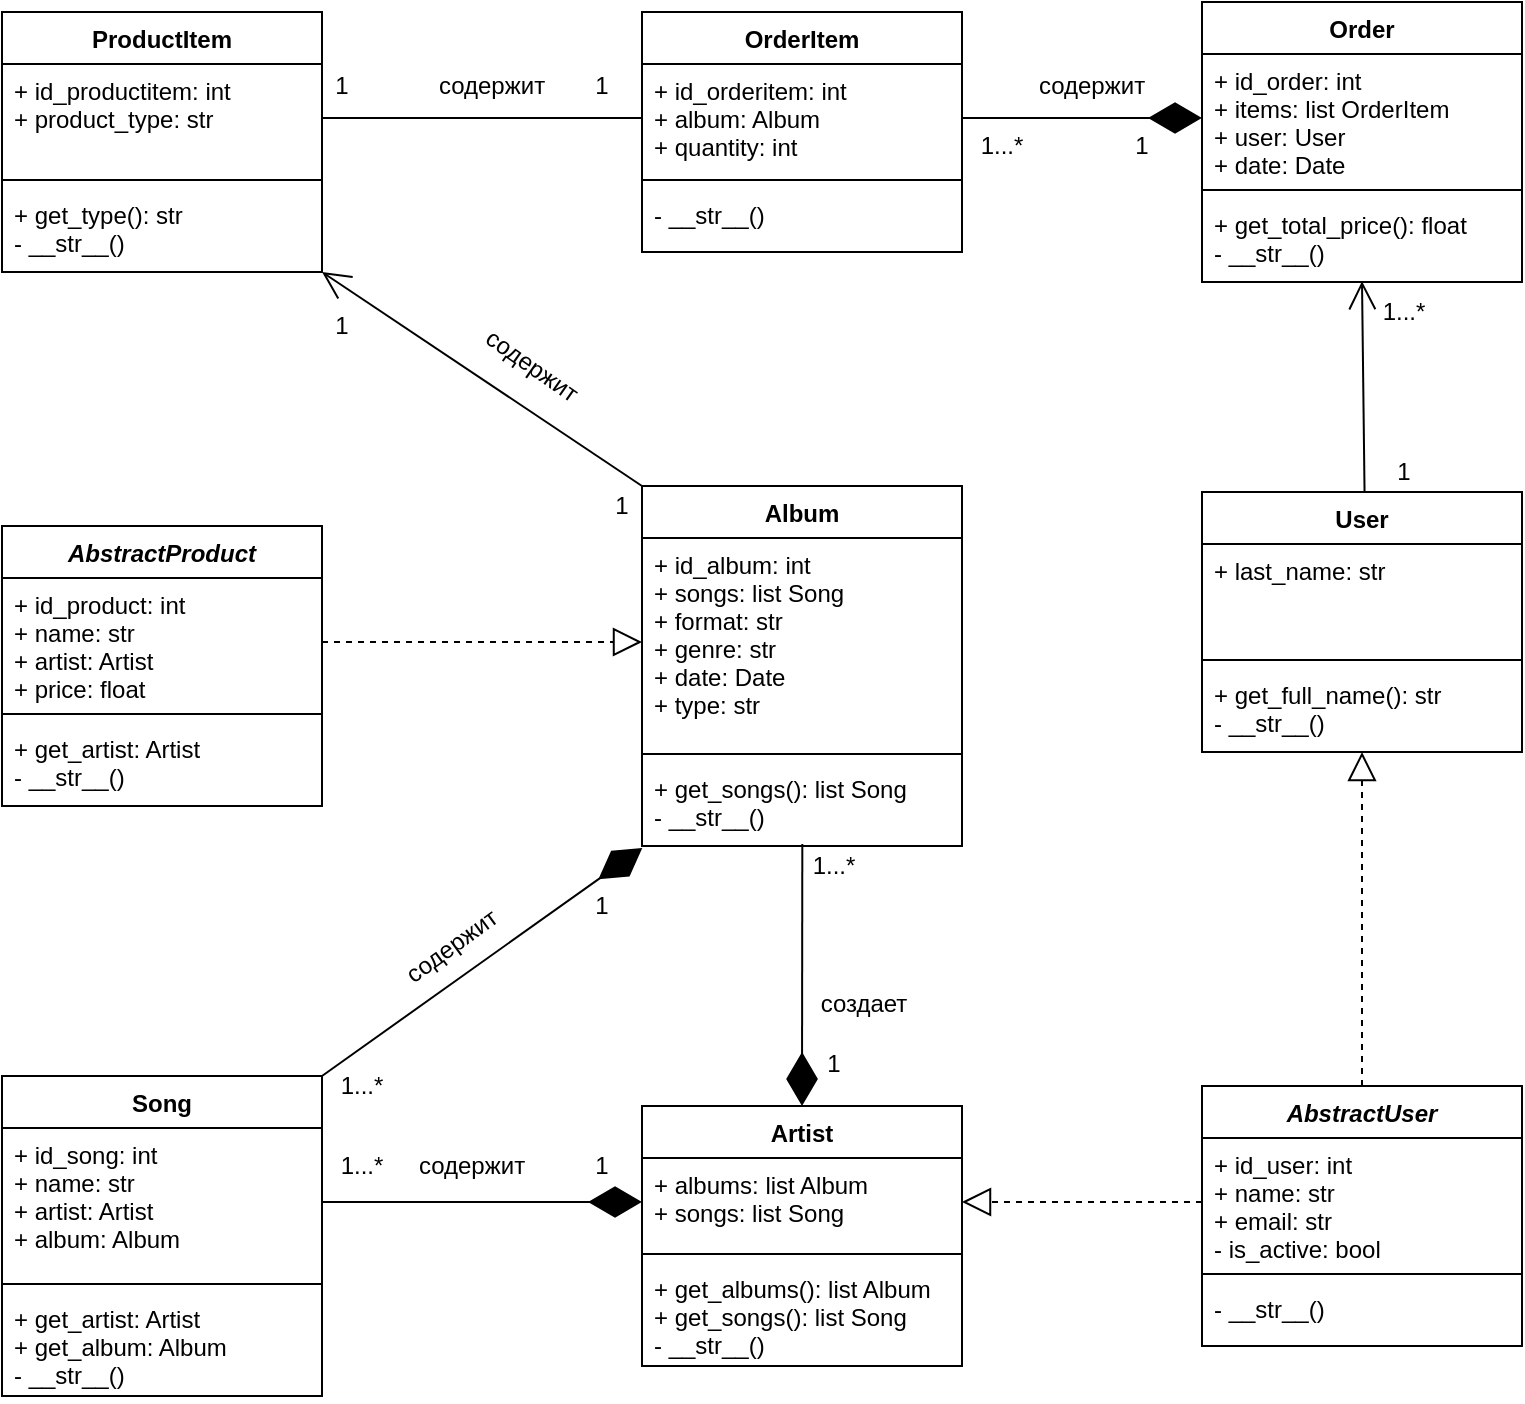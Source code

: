 <mxfile version="12.9.4" type="device"><diagram id="lsm8tEh0_lLBgRJMcDhx" name="Page-1"><mxGraphModel dx="1038" dy="580" grid="1" gridSize="10" guides="1" tooltips="1" connect="1" arrows="1" fold="1" page="1" pageScale="1" pageWidth="850" pageHeight="1100" background="#ffffff" math="0" shadow="0"><root><mxCell id="0"/><mxCell id="1" parent="0"/><mxCell id="6mPRQthE6Hhmmd9EGF_O-106" value="" style="endArrow=diamondThin;endFill=1;endSize=24;html=1;entryX=0.5;entryY=0;entryDx=0;entryDy=0;exitX=0.501;exitY=0.976;exitDx=0;exitDy=0;exitPerimeter=0;" parent="1" source="5gACOZi66-htE4yMf_yn-7" target="6mPRQthE6Hhmmd9EGF_O-11" edge="1"><mxGeometry width="160" relative="1" as="geometry"><mxPoint x="440" y="624" as="sourcePoint"/><mxPoint x="580" y="590" as="targetPoint"/></mxGeometry></mxCell><mxCell id="6mPRQthE6Hhmmd9EGF_O-107" value="1" style="text;html=1;strokeColor=none;fillColor=none;align=center;verticalAlign=middle;whiteSpace=wrap;rounded=0;" parent="1" vertex="1"><mxGeometry x="446" y="699" width="20" height="20" as="geometry"/></mxCell><mxCell id="6mPRQthE6Hhmmd9EGF_O-108" value="1...*" style="text;html=1;strokeColor=none;fillColor=none;align=center;verticalAlign=middle;whiteSpace=wrap;rounded=0;" parent="1" vertex="1"><mxGeometry x="446" y="600" width="20" height="20" as="geometry"/></mxCell><mxCell id="6mPRQthE6Hhmmd9EGF_O-109" value="создает" style="text;html=1;strokeColor=none;fillColor=none;align=center;verticalAlign=middle;whiteSpace=wrap;rounded=0;" parent="1" vertex="1"><mxGeometry x="446" y="669" width="50" height="20" as="geometry"/></mxCell><mxCell id="6mPRQthE6Hhmmd9EGF_O-119" value="" style="endArrow=open;endFill=1;endSize=12;html=1;entryX=1;entryY=1;entryDx=0;entryDy=0;exitX=0;exitY=0;exitDx=0;exitDy=0;" parent="1" source="5gACOZi66-htE4yMf_yn-4" target="6mPRQthE6Hhmmd9EGF_O-85" edge="1"><mxGeometry width="160" relative="1" as="geometry"><mxPoint x="360" y="243" as="sourcePoint"/><mxPoint x="440" y="280" as="targetPoint"/></mxGeometry></mxCell><mxCell id="6mPRQthE6Hhmmd9EGF_O-120" value="содержит" style="text;html=1;strokeColor=none;fillColor=none;align=center;verticalAlign=middle;whiteSpace=wrap;rounded=0;rotation=35;" parent="1" vertex="1"><mxGeometry x="280" y="350" width="50" height="20" as="geometry"/></mxCell><mxCell id="6mPRQthE6Hhmmd9EGF_O-121" value="1" style="text;html=1;strokeColor=none;fillColor=none;align=center;verticalAlign=middle;whiteSpace=wrap;rounded=0;" parent="1" vertex="1"><mxGeometry x="200" y="330" width="20" height="20" as="geometry"/></mxCell><mxCell id="6mPRQthE6Hhmmd9EGF_O-122" value="1" style="text;html=1;strokeColor=none;fillColor=none;align=center;verticalAlign=middle;whiteSpace=wrap;rounded=0;" parent="1" vertex="1"><mxGeometry x="340" y="420" width="20" height="20" as="geometry"/></mxCell><mxCell id="6mPRQthE6Hhmmd9EGF_O-129" value="содержит" style="text;html=1;strokeColor=none;fillColor=none;align=center;verticalAlign=middle;whiteSpace=wrap;rounded=0;" parent="1" vertex="1"><mxGeometry x="260" y="210" width="50" height="20" as="geometry"/></mxCell><mxCell id="6mPRQthE6Hhmmd9EGF_O-130" value="1" style="text;html=1;strokeColor=none;fillColor=none;align=center;verticalAlign=middle;whiteSpace=wrap;rounded=0;" parent="1" vertex="1"><mxGeometry x="330" y="210" width="20" height="20" as="geometry"/></mxCell><mxCell id="6mPRQthE6Hhmmd9EGF_O-131" value="1" style="text;html=1;strokeColor=none;fillColor=none;align=center;verticalAlign=middle;whiteSpace=wrap;rounded=0;" parent="1" vertex="1"><mxGeometry x="200" y="210" width="20" height="20" as="geometry"/></mxCell><mxCell id="6mPRQthE6Hhmmd9EGF_O-134" value="" style="endArrow=diamondThin;endFill=1;endSize=24;html=1;entryX=0;entryY=0.5;entryDx=0;entryDy=0;exitX=1;exitY=0.5;exitDx=0;exitDy=0;" parent="1" source="6mPRQthE6Hhmmd9EGF_O-59" target="6mPRQthE6Hhmmd9EGF_O-51" edge="1"><mxGeometry width="160" relative="1" as="geometry"><mxPoint x="540" y="260" as="sourcePoint"/><mxPoint x="620" y="200" as="targetPoint"/></mxGeometry></mxCell><mxCell id="6mPRQthE6Hhmmd9EGF_O-135" value="1...*" style="text;html=1;strokeColor=none;fillColor=none;align=center;verticalAlign=middle;whiteSpace=wrap;rounded=0;" parent="1" vertex="1"><mxGeometry x="530" y="240" width="20" height="20" as="geometry"/></mxCell><mxCell id="6mPRQthE6Hhmmd9EGF_O-136" value="содержит" style="text;html=1;strokeColor=none;fillColor=none;align=center;verticalAlign=middle;whiteSpace=wrap;rounded=0;" parent="1" vertex="1"><mxGeometry x="560" y="210" width="50" height="20" as="geometry"/></mxCell><mxCell id="6mPRQthE6Hhmmd9EGF_O-137" value="1" style="text;html=1;strokeColor=none;fillColor=none;align=center;verticalAlign=middle;whiteSpace=wrap;rounded=0;" parent="1" vertex="1"><mxGeometry x="600" y="240" width="20" height="20" as="geometry"/></mxCell><mxCell id="6mPRQthE6Hhmmd9EGF_O-139" value="1...*" style="text;html=1;strokeColor=none;fillColor=none;align=center;verticalAlign=middle;whiteSpace=wrap;rounded=0;" parent="1" vertex="1"><mxGeometry x="731.28" y="323" width="20" height="20" as="geometry"/></mxCell><mxCell id="6mPRQthE6Hhmmd9EGF_O-140" value="1" style="text;html=1;strokeColor=none;fillColor=none;align=center;verticalAlign=middle;whiteSpace=wrap;rounded=0;" parent="1" vertex="1"><mxGeometry x="731.28" y="403" width="20" height="20" as="geometry"/></mxCell><mxCell id="6mPRQthE6Hhmmd9EGF_O-141" value="" style="endArrow=open;endFill=1;endSize=12;html=1;exitX=0.5;exitY=0;exitDx=0;exitDy=0;entryX=0.5;entryY=0.99;entryDx=0;entryDy=0;entryPerimeter=0;" parent="1" target="6mPRQthE6Hhmmd9EGF_O-53" edge="1"><mxGeometry width="160" relative="1" as="geometry"><mxPoint x="721.28" y="423" as="sourcePoint"/><mxPoint x="720" y="334.088" as="targetPoint"/></mxGeometry></mxCell><mxCell id="5gACOZi66-htE4yMf_yn-13" value="" style="endArrow=diamondThin;endFill=1;endSize=24;html=1;exitX=1;exitY=0;exitDx=0;exitDy=0;entryX=0.001;entryY=1.023;entryDx=0;entryDy=0;entryPerimeter=0;" parent="1" source="5gACOZi66-htE4yMf_yn-9" target="5gACOZi66-htE4yMf_yn-7" edge="1"><mxGeometry width="160" relative="1" as="geometry"><mxPoint x="390" y="300" as="sourcePoint"/><mxPoint x="530" y="360" as="targetPoint"/></mxGeometry></mxCell><mxCell id="5gACOZi66-htE4yMf_yn-14" value="1" style="text;html=1;strokeColor=none;fillColor=none;align=center;verticalAlign=middle;whiteSpace=wrap;rounded=0;" parent="1" vertex="1"><mxGeometry x="330" y="620" width="20" height="20" as="geometry"/></mxCell><mxCell id="5gACOZi66-htE4yMf_yn-15" value="содержит" style="text;html=1;strokeColor=none;fillColor=none;align=center;verticalAlign=middle;whiteSpace=wrap;rounded=0;rotation=-36;" parent="1" vertex="1"><mxGeometry x="240" y="640" width="50" height="20" as="geometry"/></mxCell><mxCell id="5gACOZi66-htE4yMf_yn-16" value="1...*" style="text;html=1;strokeColor=none;fillColor=none;align=center;verticalAlign=middle;whiteSpace=wrap;rounded=0;" parent="1" vertex="1"><mxGeometry x="210" y="710" width="20" height="20" as="geometry"/></mxCell><mxCell id="5gACOZi66-htE4yMf_yn-22" value="" style="endArrow=diamondThin;endFill=1;endSize=24;html=1;exitX=1;exitY=0.5;exitDx=0;exitDy=0;entryX=0;entryY=0.5;entryDx=0;entryDy=0;" parent="1" source="5gACOZi66-htE4yMf_yn-10" target="6mPRQthE6Hhmmd9EGF_O-12" edge="1"><mxGeometry width="160" relative="1" as="geometry"><mxPoint x="390" y="300" as="sourcePoint"/><mxPoint x="530" y="360" as="targetPoint"/></mxGeometry></mxCell><mxCell id="5gACOZi66-htE4yMf_yn-23" value="1" style="text;html=1;strokeColor=none;fillColor=none;align=center;verticalAlign=middle;whiteSpace=wrap;rounded=0;" parent="1" vertex="1"><mxGeometry x="330" y="750" width="20" height="20" as="geometry"/></mxCell><mxCell id="5gACOZi66-htE4yMf_yn-24" value="1...*" style="text;html=1;strokeColor=none;fillColor=none;align=center;verticalAlign=middle;whiteSpace=wrap;rounded=0;" parent="1" vertex="1"><mxGeometry x="210" y="750" width="20" height="20" as="geometry"/></mxCell><mxCell id="5gACOZi66-htE4yMf_yn-25" value="содержит" style="text;html=1;strokeColor=none;fillColor=none;align=center;verticalAlign=middle;whiteSpace=wrap;rounded=0;rotation=0;" parent="1" vertex="1"><mxGeometry x="250" y="750" width="50" height="20" as="geometry"/></mxCell><mxCell id="6mPRQthE6Hhmmd9EGF_O-50" value="Order" style="swimlane;fontStyle=1;align=center;verticalAlign=top;childLayout=stackLayout;horizontal=1;startSize=26;horizontalStack=0;resizeParent=1;resizeParentMax=0;resizeLast=0;collapsible=1;marginBottom=0;" parent="1" vertex="1"><mxGeometry x="640" y="178" width="160" height="140" as="geometry"><mxRectangle x="465" y="200" width="70" height="26" as="alternateBounds"/></mxGeometry></mxCell><mxCell id="6mPRQthE6Hhmmd9EGF_O-51" value="+ id_order: int&#10;+ items: list OrderItem&#10;+ user: User&#10;+ date: Date&#10;&#10;" style="text;strokeColor=none;fillColor=none;align=left;verticalAlign=top;spacingLeft=4;spacingRight=4;overflow=hidden;rotatable=0;points=[[0,0.5],[1,0.5]];portConstraint=eastwest;" parent="6mPRQthE6Hhmmd9EGF_O-50" vertex="1"><mxGeometry y="26" width="160" height="64" as="geometry"/></mxCell><mxCell id="6mPRQthE6Hhmmd9EGF_O-52" value="" style="line;strokeWidth=1;fillColor=none;align=left;verticalAlign=middle;spacingTop=-1;spacingLeft=3;spacingRight=3;rotatable=0;labelPosition=right;points=[];portConstraint=eastwest;" parent="6mPRQthE6Hhmmd9EGF_O-50" vertex="1"><mxGeometry y="90" width="160" height="8" as="geometry"/></mxCell><mxCell id="6mPRQthE6Hhmmd9EGF_O-53" value="+ get_total_price(): float&#10;- __str__()" style="text;strokeColor=none;fillColor=none;align=left;verticalAlign=top;spacingLeft=4;spacingRight=4;overflow=hidden;rotatable=0;points=[[0,0.5],[1,0.5]];portConstraint=eastwest;" parent="6mPRQthE6Hhmmd9EGF_O-50" vertex="1"><mxGeometry y="98" width="160" height="42" as="geometry"/></mxCell><mxCell id="6mPRQthE6Hhmmd9EGF_O-85" value="ProductItem" style="swimlane;fontStyle=1;align=center;verticalAlign=top;childLayout=stackLayout;horizontal=1;startSize=26;horizontalStack=0;resizeParent=1;resizeParentMax=0;resizeLast=0;collapsible=1;marginBottom=0;" parent="1" vertex="1"><mxGeometry x="40" y="183" width="160" height="130" as="geometry"><mxRectangle x="465" y="390" width="90" height="26" as="alternateBounds"/></mxGeometry></mxCell><mxCell id="6mPRQthE6Hhmmd9EGF_O-86" value="+ id_productitem: int&#10;+ product_type: str" style="text;strokeColor=none;fillColor=none;align=left;verticalAlign=top;spacingLeft=4;spacingRight=4;overflow=hidden;rotatable=0;points=[[0,0.5],[1,0.5]];portConstraint=eastwest;" parent="6mPRQthE6Hhmmd9EGF_O-85" vertex="1"><mxGeometry y="26" width="160" height="54" as="geometry"/></mxCell><mxCell id="6mPRQthE6Hhmmd9EGF_O-87" value="" style="line;strokeWidth=1;fillColor=none;align=left;verticalAlign=middle;spacingTop=-1;spacingLeft=3;spacingRight=3;rotatable=0;labelPosition=right;points=[];portConstraint=eastwest;" parent="6mPRQthE6Hhmmd9EGF_O-85" vertex="1"><mxGeometry y="80" width="160" height="8" as="geometry"/></mxCell><mxCell id="6mPRQthE6Hhmmd9EGF_O-88" value="+ get_type(): str&#10;- __str__()" style="text;strokeColor=none;fillColor=none;align=left;verticalAlign=top;spacingLeft=4;spacingRight=4;overflow=hidden;rotatable=0;points=[[0,0.5],[1,0.5]];portConstraint=eastwest;" parent="6mPRQthE6Hhmmd9EGF_O-85" vertex="1"><mxGeometry y="88" width="160" height="42" as="geometry"/></mxCell><mxCell id="6mPRQthE6Hhmmd9EGF_O-11" value="Artist" style="swimlane;fontStyle=1;align=center;verticalAlign=top;childLayout=stackLayout;horizontal=1;startSize=26;horizontalStack=0;resizeParent=1;resizeParentMax=0;resizeLast=0;collapsible=1;marginBottom=0;" parent="1" vertex="1"><mxGeometry x="360" y="730" width="160" height="130" as="geometry"><mxRectangle x="220" y="760" width="60" height="26" as="alternateBounds"/></mxGeometry></mxCell><mxCell id="6mPRQthE6Hhmmd9EGF_O-12" value="+ albums: list Album&#10;+ songs: list Song&#10;" style="text;strokeColor=none;fillColor=none;align=left;verticalAlign=top;spacingLeft=4;spacingRight=4;overflow=hidden;rotatable=0;points=[[0,0.5],[1,0.5]];portConstraint=eastwest;" parent="6mPRQthE6Hhmmd9EGF_O-11" vertex="1"><mxGeometry y="26" width="160" height="44" as="geometry"/></mxCell><mxCell id="6mPRQthE6Hhmmd9EGF_O-13" value="" style="line;strokeWidth=1;fillColor=none;align=left;verticalAlign=middle;spacingTop=-1;spacingLeft=3;spacingRight=3;rotatable=0;labelPosition=right;points=[];portConstraint=eastwest;" parent="6mPRQthE6Hhmmd9EGF_O-11" vertex="1"><mxGeometry y="70" width="160" height="8" as="geometry"/></mxCell><mxCell id="6mPRQthE6Hhmmd9EGF_O-14" value="+ get_albums(): list Album&#10;+ get_songs(): list Song&#10;- __str__()" style="text;strokeColor=none;fillColor=none;align=left;verticalAlign=top;spacingLeft=4;spacingRight=4;overflow=hidden;rotatable=0;points=[[0,0.5],[1,0.5]];portConstraint=eastwest;" parent="6mPRQthE6Hhmmd9EGF_O-11" vertex="1"><mxGeometry y="78" width="160" height="52" as="geometry"/></mxCell><mxCell id="5gACOZi66-htE4yMf_yn-4" value="Album" style="swimlane;fontStyle=1;align=center;verticalAlign=top;childLayout=stackLayout;horizontal=1;startSize=26;horizontalStack=0;resizeParent=1;resizeParentMax=0;resizeLast=0;collapsible=1;marginBottom=0;" parent="1" vertex="1"><mxGeometry x="360" y="420" width="160" height="180" as="geometry"><mxRectangle x="220" y="340" width="70" height="26" as="alternateBounds"/></mxGeometry></mxCell><mxCell id="5gACOZi66-htE4yMf_yn-5" value="+ id_album: int&#10;+ songs: list Song&#10;+ format: str&#10;+ genre: str&#10;+ date: Date&#10;+ type: str&#10;" style="text;strokeColor=none;fillColor=none;align=left;verticalAlign=top;spacingLeft=4;spacingRight=4;overflow=hidden;rotatable=0;points=[[0,0.5],[1,0.5]];portConstraint=eastwest;" parent="5gACOZi66-htE4yMf_yn-4" vertex="1"><mxGeometry y="26" width="160" height="104" as="geometry"/></mxCell><mxCell id="5gACOZi66-htE4yMf_yn-6" value="" style="line;strokeWidth=1;fillColor=none;align=left;verticalAlign=middle;spacingTop=-1;spacingLeft=3;spacingRight=3;rotatable=0;labelPosition=right;points=[];portConstraint=eastwest;" parent="5gACOZi66-htE4yMf_yn-4" vertex="1"><mxGeometry y="130" width="160" height="8" as="geometry"/></mxCell><mxCell id="5gACOZi66-htE4yMf_yn-7" value="+ get_songs(): list Song&#10;- __str__()" style="text;strokeColor=none;fillColor=none;align=left;verticalAlign=top;spacingLeft=4;spacingRight=4;overflow=hidden;rotatable=0;points=[[0,0.5],[1,0.5]];portConstraint=eastwest;" parent="5gACOZi66-htE4yMf_yn-4" vertex="1"><mxGeometry y="138" width="160" height="42" as="geometry"/></mxCell><mxCell id="5gACOZi66-htE4yMf_yn-9" value="Song" style="swimlane;fontStyle=1;align=center;verticalAlign=top;childLayout=stackLayout;horizontal=1;startSize=26;horizontalStack=0;resizeParent=1;resizeParentMax=0;resizeLast=0;collapsible=1;marginBottom=0;" parent="1" vertex="1"><mxGeometry x="40" y="715" width="160" height="160" as="geometry"><mxRectangle x="220" y="570" width="60" height="26" as="alternateBounds"/></mxGeometry></mxCell><mxCell id="5gACOZi66-htE4yMf_yn-10" value="+ id_song: int&#10;+ name: str&#10;+ artist: Artist&#10;+ album: Album&#10;" style="text;strokeColor=none;fillColor=none;align=left;verticalAlign=top;spacingLeft=4;spacingRight=4;overflow=hidden;rotatable=0;points=[[0,0.5],[1,0.5]];portConstraint=eastwest;" parent="5gACOZi66-htE4yMf_yn-9" vertex="1"><mxGeometry y="26" width="160" height="74" as="geometry"/></mxCell><mxCell id="5gACOZi66-htE4yMf_yn-11" value="" style="line;strokeWidth=1;fillColor=none;align=left;verticalAlign=middle;spacingTop=-1;spacingLeft=3;spacingRight=3;rotatable=0;labelPosition=right;points=[];portConstraint=eastwest;" parent="5gACOZi66-htE4yMf_yn-9" vertex="1"><mxGeometry y="100" width="160" height="8" as="geometry"/></mxCell><mxCell id="5gACOZi66-htE4yMf_yn-12" value="+ get_artist: Artist&#10;+ get_album: Album&#10;- __str__()" style="text;strokeColor=none;fillColor=none;align=left;verticalAlign=top;spacingLeft=4;spacingRight=4;overflow=hidden;rotatable=0;points=[[0,0.5],[1,0.5]];portConstraint=eastwest;" parent="5gACOZi66-htE4yMf_yn-9" vertex="1"><mxGeometry y="108" width="160" height="52" as="geometry"/></mxCell><mxCell id="6mPRQthE6Hhmmd9EGF_O-7" value="AbstractUser" style="swimlane;fontStyle=3;align=center;verticalAlign=top;childLayout=stackLayout;horizontal=1;startSize=26;horizontalStack=0;resizeParent=1;resizeParentMax=0;resizeLast=0;collapsible=1;marginBottom=0;" parent="1" vertex="1"><mxGeometry x="640" y="720" width="160" height="130" as="geometry"><mxRectangle x="465" y="760" width="110" height="26" as="alternateBounds"/></mxGeometry></mxCell><mxCell id="6mPRQthE6Hhmmd9EGF_O-8" value="+ id_user: int&#10;+ name: str&#10;+ email: str&#10;- is_active: bool&#10;" style="text;strokeColor=none;fillColor=none;align=left;verticalAlign=top;spacingLeft=4;spacingRight=4;overflow=hidden;rotatable=0;points=[[0,0.5],[1,0.5]];portConstraint=eastwest;" parent="6mPRQthE6Hhmmd9EGF_O-7" vertex="1"><mxGeometry y="26" width="160" height="64" as="geometry"/></mxCell><mxCell id="6mPRQthE6Hhmmd9EGF_O-9" value="" style="line;strokeWidth=1;fillColor=none;align=left;verticalAlign=middle;spacingTop=-1;spacingLeft=3;spacingRight=3;rotatable=0;labelPosition=right;points=[];portConstraint=eastwest;" parent="6mPRQthE6Hhmmd9EGF_O-7" vertex="1"><mxGeometry y="90" width="160" height="8" as="geometry"/></mxCell><mxCell id="6mPRQthE6Hhmmd9EGF_O-10" value="- __str__()" style="text;strokeColor=none;fillColor=none;align=left;verticalAlign=top;spacingLeft=4;spacingRight=4;overflow=hidden;rotatable=0;points=[[0,0.5],[1,0.5]];portConstraint=eastwest;" parent="6mPRQthE6Hhmmd9EGF_O-7" vertex="1"><mxGeometry y="98" width="160" height="32" as="geometry"/></mxCell><mxCell id="6mPRQthE6Hhmmd9EGF_O-76" value="User" style="swimlane;fontStyle=1;align=center;verticalAlign=top;childLayout=stackLayout;horizontal=1;startSize=26;horizontalStack=0;resizeParent=1;resizeParentMax=0;resizeLast=0;collapsible=1;marginBottom=0;" parent="1" vertex="1"><mxGeometry x="640" y="423" width="160" height="130" as="geometry"><mxRectangle x="465" y="570" width="60" height="26" as="alternateBounds"/></mxGeometry></mxCell><mxCell id="6mPRQthE6Hhmmd9EGF_O-77" value="+ last_name: str&#10;" style="text;strokeColor=none;fillColor=none;align=left;verticalAlign=top;spacingLeft=4;spacingRight=4;overflow=hidden;rotatable=0;points=[[0,0.5],[1,0.5]];portConstraint=eastwest;" parent="6mPRQthE6Hhmmd9EGF_O-76" vertex="1"><mxGeometry y="26" width="160" height="54" as="geometry"/></mxCell><mxCell id="6mPRQthE6Hhmmd9EGF_O-78" value="" style="line;strokeWidth=1;fillColor=none;align=left;verticalAlign=middle;spacingTop=-1;spacingLeft=3;spacingRight=3;rotatable=0;labelPosition=right;points=[];portConstraint=eastwest;" parent="6mPRQthE6Hhmmd9EGF_O-76" vertex="1"><mxGeometry y="80" width="160" height="8" as="geometry"/></mxCell><mxCell id="6mPRQthE6Hhmmd9EGF_O-79" value="+ get_full_name(): str&#10;- __str__()" style="text;strokeColor=none;fillColor=none;align=left;verticalAlign=top;spacingLeft=4;spacingRight=4;overflow=hidden;rotatable=0;points=[[0,0.5],[1,0.5]];portConstraint=eastwest;" parent="6mPRQthE6Hhmmd9EGF_O-76" vertex="1"><mxGeometry y="88" width="160" height="42" as="geometry"/></mxCell><mxCell id="6mPRQthE6Hhmmd9EGF_O-58" value="OrderItem" style="swimlane;fontStyle=1;align=center;verticalAlign=top;childLayout=stackLayout;horizontal=1;startSize=26;horizontalStack=0;resizeParent=1;resizeParentMax=0;resizeLast=0;collapsible=1;marginBottom=0;" parent="1" vertex="1"><mxGeometry x="360" y="183" width="160" height="120" as="geometry"><mxRectangle x="465" y="390" width="90" height="26" as="alternateBounds"/></mxGeometry></mxCell><mxCell id="6mPRQthE6Hhmmd9EGF_O-59" value="+ id_orderitem: int&#10;+ album: Album&#10;+ quantity: int&#10;" style="text;strokeColor=none;fillColor=none;align=left;verticalAlign=top;spacingLeft=4;spacingRight=4;overflow=hidden;rotatable=0;points=[[0,0.5],[1,0.5]];portConstraint=eastwest;" parent="6mPRQthE6Hhmmd9EGF_O-58" vertex="1"><mxGeometry y="26" width="160" height="54" as="geometry"/></mxCell><mxCell id="6mPRQthE6Hhmmd9EGF_O-60" value="" style="line;strokeWidth=1;fillColor=none;align=left;verticalAlign=middle;spacingTop=-1;spacingLeft=3;spacingRight=3;rotatable=0;labelPosition=right;points=[];portConstraint=eastwest;" parent="6mPRQthE6Hhmmd9EGF_O-58" vertex="1"><mxGeometry y="80" width="160" height="8" as="geometry"/></mxCell><mxCell id="6mPRQthE6Hhmmd9EGF_O-61" value="- __str__()" style="text;strokeColor=none;fillColor=none;align=left;verticalAlign=top;spacingLeft=4;spacingRight=4;overflow=hidden;rotatable=0;points=[[0,0.5],[1,0.5]];portConstraint=eastwest;" parent="6mPRQthE6Hhmmd9EGF_O-58" vertex="1"><mxGeometry y="88" width="160" height="32" as="geometry"/></mxCell><mxCell id="5gACOZi66-htE4yMf_yn-32" value="AbstractProduct" style="swimlane;fontStyle=3;align=center;verticalAlign=top;childLayout=stackLayout;horizontal=1;startSize=26;horizontalStack=0;resizeParent=1;resizeParentMax=0;resizeLast=0;collapsible=1;marginBottom=0;" parent="1" vertex="1"><mxGeometry x="40" y="440" width="160" height="140" as="geometry"><mxRectangle x="220" y="570" width="60" height="26" as="alternateBounds"/></mxGeometry></mxCell><mxCell id="5gACOZi66-htE4yMf_yn-33" value="+ id_product: int&#10;+ name: str&#10;+ artist: Artist&#10;+ price: float&#10;" style="text;strokeColor=none;fillColor=none;align=left;verticalAlign=top;spacingLeft=4;spacingRight=4;overflow=hidden;rotatable=0;points=[[0,0.5],[1,0.5]];portConstraint=eastwest;" parent="5gACOZi66-htE4yMf_yn-32" vertex="1"><mxGeometry y="26" width="160" height="64" as="geometry"/></mxCell><mxCell id="5gACOZi66-htE4yMf_yn-34" value="" style="line;strokeWidth=1;fillColor=none;align=left;verticalAlign=middle;spacingTop=-1;spacingLeft=3;spacingRight=3;rotatable=0;labelPosition=right;points=[];portConstraint=eastwest;" parent="5gACOZi66-htE4yMf_yn-32" vertex="1"><mxGeometry y="90" width="160" height="8" as="geometry"/></mxCell><mxCell id="5gACOZi66-htE4yMf_yn-35" value="+ get_artist: Artist&#10;- __str__()" style="text;strokeColor=none;fillColor=none;align=left;verticalAlign=top;spacingLeft=4;spacingRight=4;overflow=hidden;rotatable=0;points=[[0,0.5],[1,0.5]];portConstraint=eastwest;" parent="5gACOZi66-htE4yMf_yn-32" vertex="1"><mxGeometry y="98" width="160" height="42" as="geometry"/></mxCell><mxCell id="5gACOZi66-htE4yMf_yn-37" value="" style="endArrow=block;dashed=1;endFill=0;endSize=12;html=1;exitX=0.5;exitY=0;exitDx=0;exitDy=0;entryX=0.5;entryY=1;entryDx=0;entryDy=0;" parent="1" source="6mPRQthE6Hhmmd9EGF_O-7" target="6mPRQthE6Hhmmd9EGF_O-76" edge="1"><mxGeometry width="160" relative="1" as="geometry"><mxPoint x="440" y="690" as="sourcePoint"/><mxPoint x="719" y="556" as="targetPoint"/></mxGeometry></mxCell><mxCell id="5gACOZi66-htE4yMf_yn-38" value="" style="endArrow=block;dashed=1;endFill=0;endSize=12;html=1;entryX=1;entryY=0.5;entryDx=0;entryDy=0;exitX=0;exitY=0.5;exitDx=0;exitDy=0;" parent="1" source="6mPRQthE6Hhmmd9EGF_O-8" target="6mPRQthE6Hhmmd9EGF_O-12" edge="1"><mxGeometry width="160" relative="1" as="geometry"><mxPoint x="330" y="680" as="sourcePoint"/><mxPoint x="490" y="680" as="targetPoint"/></mxGeometry></mxCell><mxCell id="5gACOZi66-htE4yMf_yn-39" value="" style="endArrow=block;dashed=1;endFill=0;endSize=12;html=1;exitX=1;exitY=0.5;exitDx=0;exitDy=0;entryX=0;entryY=0.5;entryDx=0;entryDy=0;" parent="1" source="5gACOZi66-htE4yMf_yn-33" target="5gACOZi66-htE4yMf_yn-5" edge="1"><mxGeometry width="160" relative="1" as="geometry"><mxPoint x="330" y="430" as="sourcePoint"/><mxPoint x="490" y="430" as="targetPoint"/></mxGeometry></mxCell><mxCell id="5gACOZi66-htE4yMf_yn-41" value="" style="endArrow=none;html=1;edgeStyle=orthogonalEdgeStyle;exitX=1;exitY=0.5;exitDx=0;exitDy=0;entryX=0;entryY=0.5;entryDx=0;entryDy=0;" parent="1" source="6mPRQthE6Hhmmd9EGF_O-86" target="6mPRQthE6Hhmmd9EGF_O-59" edge="1"><mxGeometry relative="1" as="geometry"><mxPoint x="330" y="340" as="sourcePoint"/><mxPoint x="490" y="340" as="targetPoint"/></mxGeometry></mxCell></root></mxGraphModel></diagram></mxfile>